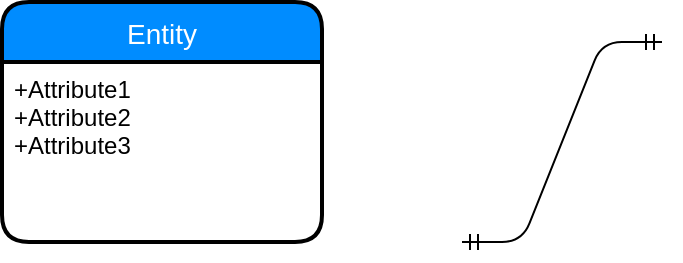 <mxfile version="11.2.7" type="device" pages="1"><diagram id="NurWn5p3DIdEVJCmOYve" name="Página-1"><mxGraphModel dx="526" dy="1540" grid="1" gridSize="10" guides="1" tooltips="1" connect="1" arrows="1" fold="1" page="1" pageScale="1" pageWidth="1654" pageHeight="1169" math="0" shadow="0"><root><mxCell id="0"/><mxCell id="1" parent="0"/><mxCell id="T9a87ngalsL8c8ClugqJ-1" value="Entity" style="swimlane;childLayout=stackLayout;horizontal=1;startSize=30;horizontalStack=0;fillColor=#008cff;fontColor=#FFFFFF;rounded=1;fontSize=14;fontStyle=0;strokeWidth=2;resizeParent=0;resizeLast=1;shadow=0;dashed=0;align=center;" vertex="1" parent="1"><mxGeometry x="150" y="-230" width="160" height="120" as="geometry"/></mxCell><mxCell id="T9a87ngalsL8c8ClugqJ-2" value="+Attribute1&#10;+Attribute2&#10;+Attribute3" style="align=left;strokeColor=none;fillColor=none;spacingLeft=4;fontSize=12;verticalAlign=top;resizable=0;rotatable=0;part=1;" vertex="1" parent="T9a87ngalsL8c8ClugqJ-1"><mxGeometry y="30" width="160" height="90" as="geometry"/></mxCell><mxCell id="T9a87ngalsL8c8ClugqJ-3" value="" style="edgeStyle=entityRelationEdgeStyle;fontSize=12;html=1;endArrow=ERmandOne;startArrow=ERmandOne;" edge="1" parent="1"><mxGeometry width="100" height="100" relative="1" as="geometry"><mxPoint x="380" y="-110" as="sourcePoint"/><mxPoint x="480" y="-210" as="targetPoint"/></mxGeometry></mxCell></root></mxGraphModel></diagram></mxfile>